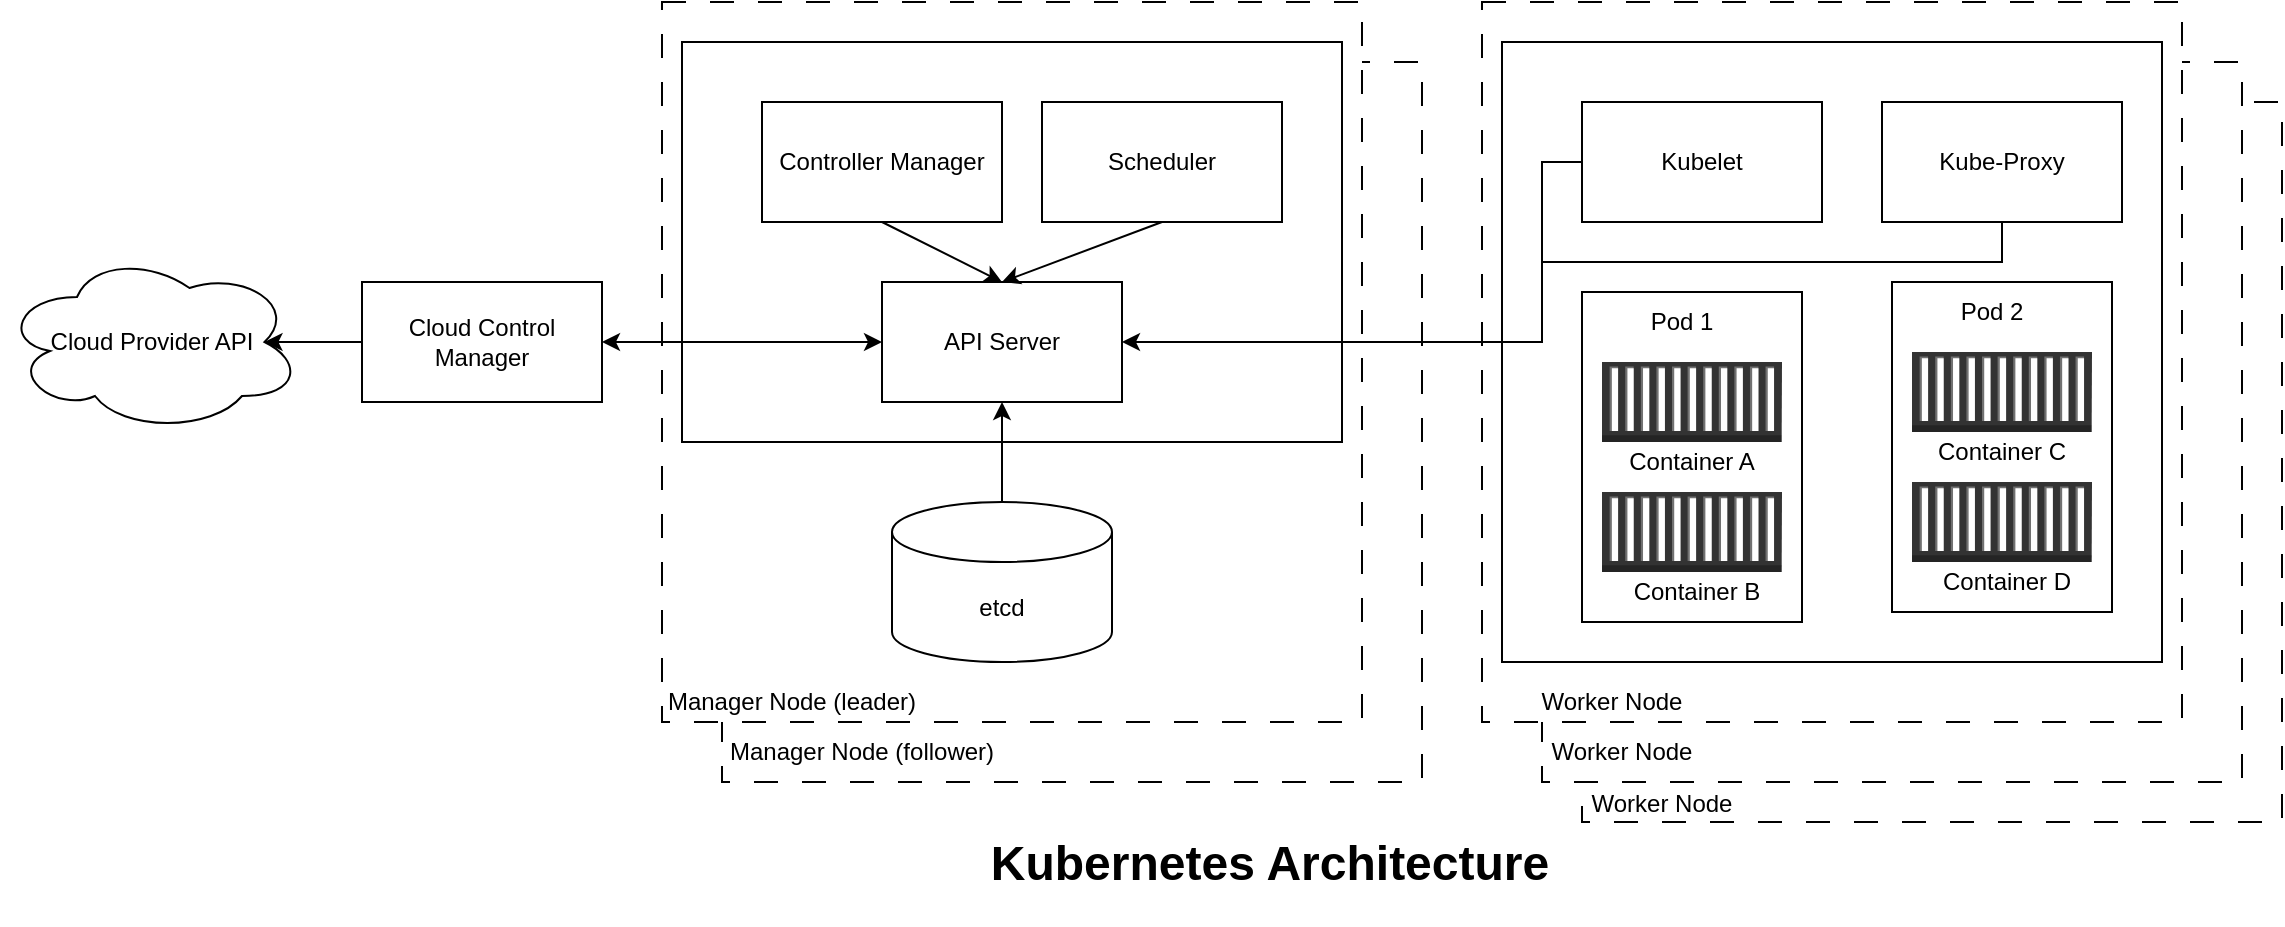 <mxfile version="24.2.2" type="github">
  <diagram name="Page-1" id="KE2XAD2Ir7j8X4anEEsy">
    <mxGraphModel dx="1777" dy="492" grid="1" gridSize="10" guides="1" tooltips="1" connect="1" arrows="1" fold="1" page="1" pageScale="1" pageWidth="823" pageHeight="365" math="0" shadow="0">
      <root>
        <mxCell id="0" />
        <mxCell id="1" parent="0" />
        <mxCell id="Wu7ybnI10iM_iEfkrrV3-21" value="" style="rounded=0;whiteSpace=wrap;html=1;dashed=1;dashPattern=12 12;" vertex="1" parent="1">
          <mxGeometry x="600" y="80" width="350" height="360" as="geometry" />
        </mxCell>
        <mxCell id="Wu7ybnI10iM_iEfkrrV3-9" value="" style="rounded=0;whiteSpace=wrap;html=1;dashed=1;dashPattern=12 12;" vertex="1" parent="1">
          <mxGeometry x="170" y="60" width="350" height="360" as="geometry" />
        </mxCell>
        <mxCell id="Wu7ybnI10iM_iEfkrrV3-7" value="" style="rounded=0;whiteSpace=wrap;html=1;dashed=1;dashPattern=12 12;" vertex="1" parent="1">
          <mxGeometry x="140" y="30" width="350" height="360" as="geometry" />
        </mxCell>
        <mxCell id="Wu7ybnI10iM_iEfkrrV3-1" value="" style="rounded=0;whiteSpace=wrap;html=1;" vertex="1" parent="1">
          <mxGeometry x="150" y="50" width="330" height="200" as="geometry" />
        </mxCell>
        <mxCell id="Wu7ybnI10iM_iEfkrrV3-2" value="Controller Manager" style="rounded=0;whiteSpace=wrap;html=1;" vertex="1" parent="1">
          <mxGeometry x="190" y="80" width="120" height="60" as="geometry" />
        </mxCell>
        <mxCell id="Wu7ybnI10iM_iEfkrrV3-3" value="Scheduler" style="rounded=0;whiteSpace=wrap;html=1;" vertex="1" parent="1">
          <mxGeometry x="330" y="80" width="120" height="60" as="geometry" />
        </mxCell>
        <mxCell id="Wu7ybnI10iM_iEfkrrV3-4" value="API Server" style="rounded=0;whiteSpace=wrap;html=1;" vertex="1" parent="1">
          <mxGeometry x="250" y="170" width="120" height="60" as="geometry" />
        </mxCell>
        <mxCell id="Wu7ybnI10iM_iEfkrrV3-5" value="Cloud Control Manager" style="rounded=0;whiteSpace=wrap;html=1;" vertex="1" parent="1">
          <mxGeometry x="-10" y="170" width="120" height="60" as="geometry" />
        </mxCell>
        <mxCell id="Wu7ybnI10iM_iEfkrrV3-6" value="etcd" style="shape=cylinder3;whiteSpace=wrap;html=1;boundedLbl=1;backgroundOutline=1;size=15;" vertex="1" parent="1">
          <mxGeometry x="255" y="280" width="110" height="80" as="geometry" />
        </mxCell>
        <mxCell id="Wu7ybnI10iM_iEfkrrV3-10" value="Manager Node (leader)" style="text;html=1;align=center;verticalAlign=middle;whiteSpace=wrap;rounded=0;" vertex="1" parent="1">
          <mxGeometry x="140" y="365" width="130" height="30" as="geometry" />
        </mxCell>
        <mxCell id="Wu7ybnI10iM_iEfkrrV3-11" value="Manager Node (follower)" style="text;html=1;align=center;verticalAlign=middle;whiteSpace=wrap;rounded=0;" vertex="1" parent="1">
          <mxGeometry x="170" y="390" width="140" height="30" as="geometry" />
        </mxCell>
        <mxCell id="Wu7ybnI10iM_iEfkrrV3-12" value="" style="rounded=0;whiteSpace=wrap;html=1;dashed=1;dashPattern=12 12;" vertex="1" parent="1">
          <mxGeometry x="580" y="60" width="350" height="360" as="geometry" />
        </mxCell>
        <mxCell id="Wu7ybnI10iM_iEfkrrV3-13" value="" style="rounded=0;whiteSpace=wrap;html=1;dashed=1;dashPattern=12 12;" vertex="1" parent="1">
          <mxGeometry x="550" y="30" width="350" height="360" as="geometry" />
        </mxCell>
        <mxCell id="Wu7ybnI10iM_iEfkrrV3-14" value="" style="rounded=0;whiteSpace=wrap;html=1;" vertex="1" parent="1">
          <mxGeometry x="560" y="50" width="330" height="310" as="geometry" />
        </mxCell>
        <mxCell id="Wu7ybnI10iM_iEfkrrV3-15" value="Kubelet" style="rounded=0;whiteSpace=wrap;html=1;" vertex="1" parent="1">
          <mxGeometry x="600" y="80" width="120" height="60" as="geometry" />
        </mxCell>
        <mxCell id="Wu7ybnI10iM_iEfkrrV3-46" style="edgeStyle=orthogonalEdgeStyle;rounded=0;orthogonalLoop=1;jettySize=auto;html=1;exitX=0.5;exitY=1;exitDx=0;exitDy=0;entryX=1;entryY=0.5;entryDx=0;entryDy=0;" edge="1" parent="1" source="Wu7ybnI10iM_iEfkrrV3-16" target="Wu7ybnI10iM_iEfkrrV3-4">
          <mxGeometry relative="1" as="geometry">
            <Array as="points">
              <mxPoint x="810" y="160" />
              <mxPoint x="580" y="160" />
              <mxPoint x="580" y="200" />
            </Array>
          </mxGeometry>
        </mxCell>
        <mxCell id="Wu7ybnI10iM_iEfkrrV3-16" value="Kube-Proxy" style="rounded=0;whiteSpace=wrap;html=1;" vertex="1" parent="1">
          <mxGeometry x="750" y="80" width="120" height="60" as="geometry" />
        </mxCell>
        <mxCell id="Wu7ybnI10iM_iEfkrrV3-17" value="" style="rounded=0;whiteSpace=wrap;html=1;" vertex="1" parent="1">
          <mxGeometry x="600" y="175" width="110" height="165" as="geometry" />
        </mxCell>
        <mxCell id="Wu7ybnI10iM_iEfkrrV3-19" value="Worker Node" style="text;html=1;align=center;verticalAlign=middle;whiteSpace=wrap;rounded=0;" vertex="1" parent="1">
          <mxGeometry x="550" y="365" width="130" height="30" as="geometry" />
        </mxCell>
        <mxCell id="Wu7ybnI10iM_iEfkrrV3-20" value="Worker Node" style="text;html=1;align=center;verticalAlign=middle;whiteSpace=wrap;rounded=0;" vertex="1" parent="1">
          <mxGeometry x="550" y="390" width="140" height="30" as="geometry" />
        </mxCell>
        <mxCell id="Wu7ybnI10iM_iEfkrrV3-22" value="Worker Node" style="text;html=1;align=center;verticalAlign=middle;whiteSpace=wrap;rounded=0;" vertex="1" parent="1">
          <mxGeometry x="570" y="416" width="140" height="30" as="geometry" />
        </mxCell>
        <mxCell id="Wu7ybnI10iM_iEfkrrV3-24" value="Pod 1" style="text;html=1;align=center;verticalAlign=middle;whiteSpace=wrap;rounded=0;" vertex="1" parent="1">
          <mxGeometry x="620" y="175" width="60" height="30" as="geometry" />
        </mxCell>
        <mxCell id="Wu7ybnI10iM_iEfkrrV3-26" value="" style="outlineConnect=0;dashed=0;verticalLabelPosition=bottom;verticalAlign=top;align=center;html=1;shape=mxgraph.aws3.ec2_compute_container;fillColor=#333333;gradientColor=none;" vertex="1" parent="1">
          <mxGeometry x="610" y="210" width="90" height="40" as="geometry" />
        </mxCell>
        <mxCell id="Wu7ybnI10iM_iEfkrrV3-27" value="" style="outlineConnect=0;dashed=0;verticalLabelPosition=bottom;verticalAlign=top;align=center;html=1;shape=mxgraph.aws3.ec2_compute_container;fillColor=#333333;gradientColor=none;" vertex="1" parent="1">
          <mxGeometry x="610" y="275" width="90" height="40" as="geometry" />
        </mxCell>
        <mxCell id="Wu7ybnI10iM_iEfkrrV3-28" value="Container A" style="text;html=1;align=center;verticalAlign=middle;whiteSpace=wrap;rounded=0;" vertex="1" parent="1">
          <mxGeometry x="620" y="245" width="70" height="30" as="geometry" />
        </mxCell>
        <mxCell id="Wu7ybnI10iM_iEfkrrV3-29" value="Container B" style="text;html=1;align=center;verticalAlign=middle;whiteSpace=wrap;rounded=0;" vertex="1" parent="1">
          <mxGeometry x="620" y="310" width="75" height="30" as="geometry" />
        </mxCell>
        <mxCell id="Wu7ybnI10iM_iEfkrrV3-32" value="" style="rounded=0;whiteSpace=wrap;html=1;" vertex="1" parent="1">
          <mxGeometry x="755" y="170" width="110" height="165" as="geometry" />
        </mxCell>
        <mxCell id="Wu7ybnI10iM_iEfkrrV3-33" value="Pod 2" style="text;html=1;align=center;verticalAlign=middle;whiteSpace=wrap;rounded=0;" vertex="1" parent="1">
          <mxGeometry x="775" y="170" width="60" height="30" as="geometry" />
        </mxCell>
        <mxCell id="Wu7ybnI10iM_iEfkrrV3-34" value="" style="outlineConnect=0;dashed=0;verticalLabelPosition=bottom;verticalAlign=top;align=center;html=1;shape=mxgraph.aws3.ec2_compute_container;fillColor=#333333;gradientColor=none;" vertex="1" parent="1">
          <mxGeometry x="765" y="205" width="90" height="40" as="geometry" />
        </mxCell>
        <mxCell id="Wu7ybnI10iM_iEfkrrV3-35" value="" style="outlineConnect=0;dashed=0;verticalLabelPosition=bottom;verticalAlign=top;align=center;html=1;shape=mxgraph.aws3.ec2_compute_container;fillColor=#333333;gradientColor=none;" vertex="1" parent="1">
          <mxGeometry x="765" y="270" width="90" height="40" as="geometry" />
        </mxCell>
        <mxCell id="Wu7ybnI10iM_iEfkrrV3-36" value="Container C" style="text;html=1;align=center;verticalAlign=middle;whiteSpace=wrap;rounded=0;" vertex="1" parent="1">
          <mxGeometry x="775" y="240" width="70" height="30" as="geometry" />
        </mxCell>
        <mxCell id="Wu7ybnI10iM_iEfkrrV3-37" value="Container D" style="text;html=1;align=center;verticalAlign=middle;whiteSpace=wrap;rounded=0;" vertex="1" parent="1">
          <mxGeometry x="775" y="305" width="75" height="30" as="geometry" />
        </mxCell>
        <mxCell id="Wu7ybnI10iM_iEfkrrV3-38" value="Cloud Provider API" style="ellipse;shape=cloud;whiteSpace=wrap;html=1;" vertex="1" parent="1">
          <mxGeometry x="-190" y="155" width="150" height="90" as="geometry" />
        </mxCell>
        <mxCell id="Wu7ybnI10iM_iEfkrrV3-39" value="" style="endArrow=classic;html=1;rounded=0;exitX=0;exitY=0.5;exitDx=0;exitDy=0;entryX=0.875;entryY=0.5;entryDx=0;entryDy=0;entryPerimeter=0;" edge="1" parent="1" source="Wu7ybnI10iM_iEfkrrV3-5" target="Wu7ybnI10iM_iEfkrrV3-38">
          <mxGeometry width="50" height="50" relative="1" as="geometry">
            <mxPoint x="70" y="260" as="sourcePoint" />
            <mxPoint x="120" y="210" as="targetPoint" />
          </mxGeometry>
        </mxCell>
        <mxCell id="Wu7ybnI10iM_iEfkrrV3-40" value="" style="endArrow=classic;startArrow=classic;html=1;rounded=0;exitX=1;exitY=0.5;exitDx=0;exitDy=0;" edge="1" parent="1" source="Wu7ybnI10iM_iEfkrrV3-5" target="Wu7ybnI10iM_iEfkrrV3-4">
          <mxGeometry width="50" height="50" relative="1" as="geometry">
            <mxPoint x="120" y="260" as="sourcePoint" />
            <mxPoint x="170" y="210" as="targetPoint" />
          </mxGeometry>
        </mxCell>
        <mxCell id="Wu7ybnI10iM_iEfkrrV3-41" value="" style="endArrow=classic;html=1;rounded=0;exitX=0.5;exitY=1;exitDx=0;exitDy=0;entryX=0.5;entryY=0;entryDx=0;entryDy=0;" edge="1" parent="1" source="Wu7ybnI10iM_iEfkrrV3-2" target="Wu7ybnI10iM_iEfkrrV3-4">
          <mxGeometry width="50" height="50" relative="1" as="geometry">
            <mxPoint x="120" y="260" as="sourcePoint" />
            <mxPoint x="170" y="210" as="targetPoint" />
          </mxGeometry>
        </mxCell>
        <mxCell id="Wu7ybnI10iM_iEfkrrV3-42" value="" style="endArrow=classic;html=1;rounded=0;exitX=0.5;exitY=1;exitDx=0;exitDy=0;entryX=0.5;entryY=0;entryDx=0;entryDy=0;" edge="1" parent="1" source="Wu7ybnI10iM_iEfkrrV3-3" target="Wu7ybnI10iM_iEfkrrV3-4">
          <mxGeometry width="50" height="50" relative="1" as="geometry">
            <mxPoint x="120" y="260" as="sourcePoint" />
            <mxPoint x="170" y="210" as="targetPoint" />
          </mxGeometry>
        </mxCell>
        <mxCell id="Wu7ybnI10iM_iEfkrrV3-43" value="" style="endArrow=classic;html=1;rounded=0;exitX=0.5;exitY=0;exitDx=0;exitDy=0;exitPerimeter=0;" edge="1" parent="1" source="Wu7ybnI10iM_iEfkrrV3-6" target="Wu7ybnI10iM_iEfkrrV3-4">
          <mxGeometry width="50" height="50" relative="1" as="geometry">
            <mxPoint x="120" y="260" as="sourcePoint" />
            <mxPoint x="170" y="210" as="targetPoint" />
          </mxGeometry>
        </mxCell>
        <mxCell id="Wu7ybnI10iM_iEfkrrV3-50" value="" style="endArrow=none;html=1;rounded=0;entryX=0;entryY=0.5;entryDx=0;entryDy=0;" edge="1" parent="1" target="Wu7ybnI10iM_iEfkrrV3-15">
          <mxGeometry width="50" height="50" relative="1" as="geometry">
            <mxPoint x="580" y="160" as="sourcePoint" />
            <mxPoint x="600" y="210" as="targetPoint" />
            <Array as="points">
              <mxPoint x="580" y="110" />
            </Array>
          </mxGeometry>
        </mxCell>
        <mxCell id="Wu7ybnI10iM_iEfkrrV3-51" value="&lt;h1&gt;Kubernetes Architecture&lt;/h1&gt;" style="text;html=1;align=center;verticalAlign=middle;whiteSpace=wrap;rounded=0;" vertex="1" parent="1">
          <mxGeometry x="300" y="446" width="288" height="30" as="geometry" />
        </mxCell>
      </root>
    </mxGraphModel>
  </diagram>
</mxfile>
